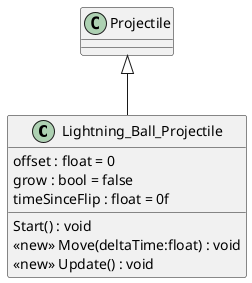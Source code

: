 @startuml
class Lightning_Ball_Projectile {
    offset : float = 0
    Start() : void
    grow : bool = false
    timeSinceFlip : float = 0f
    <<new>> Move(deltaTime:float) : void
    <<new>> Update() : void
}
Projectile <|-- Lightning_Ball_Projectile
@enduml
